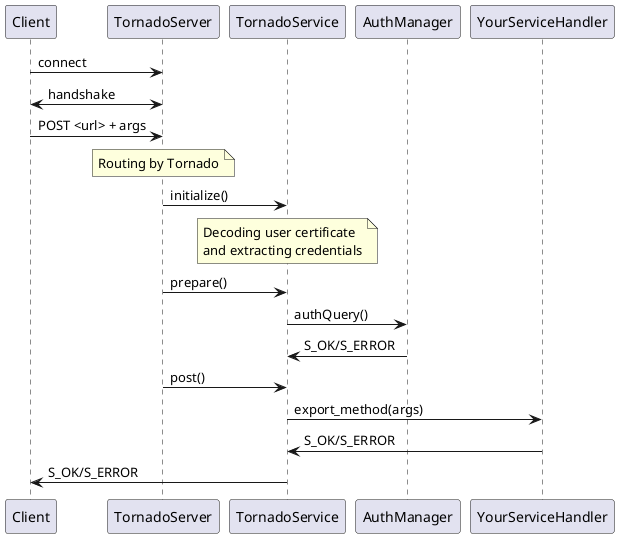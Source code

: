 @startuml
Client -> TornadoServer: connect
Client<-> TornadoServer: handshake
Client -> TornadoServer: POST <url> + args
note over TornadoServer: Routing by Tornado
TornadoServer -> TornadoService: initialize()
note over TornadoService: Decoding user certificate\nand extracting credentials
TornadoServer -> TornadoService: prepare()
TornadoService -> AuthManager: authQuery()
AuthManager -> TornadoService: S_OK/S_ERROR
TornadoServer -> TornadoService: post()
TornadoService-> YourServiceHandler: export_method(args)
YourServiceHandler -> TornadoService: S_OK/S_ERROR
TornadoService -> Client: S_OK/S_ERROR
@enduml